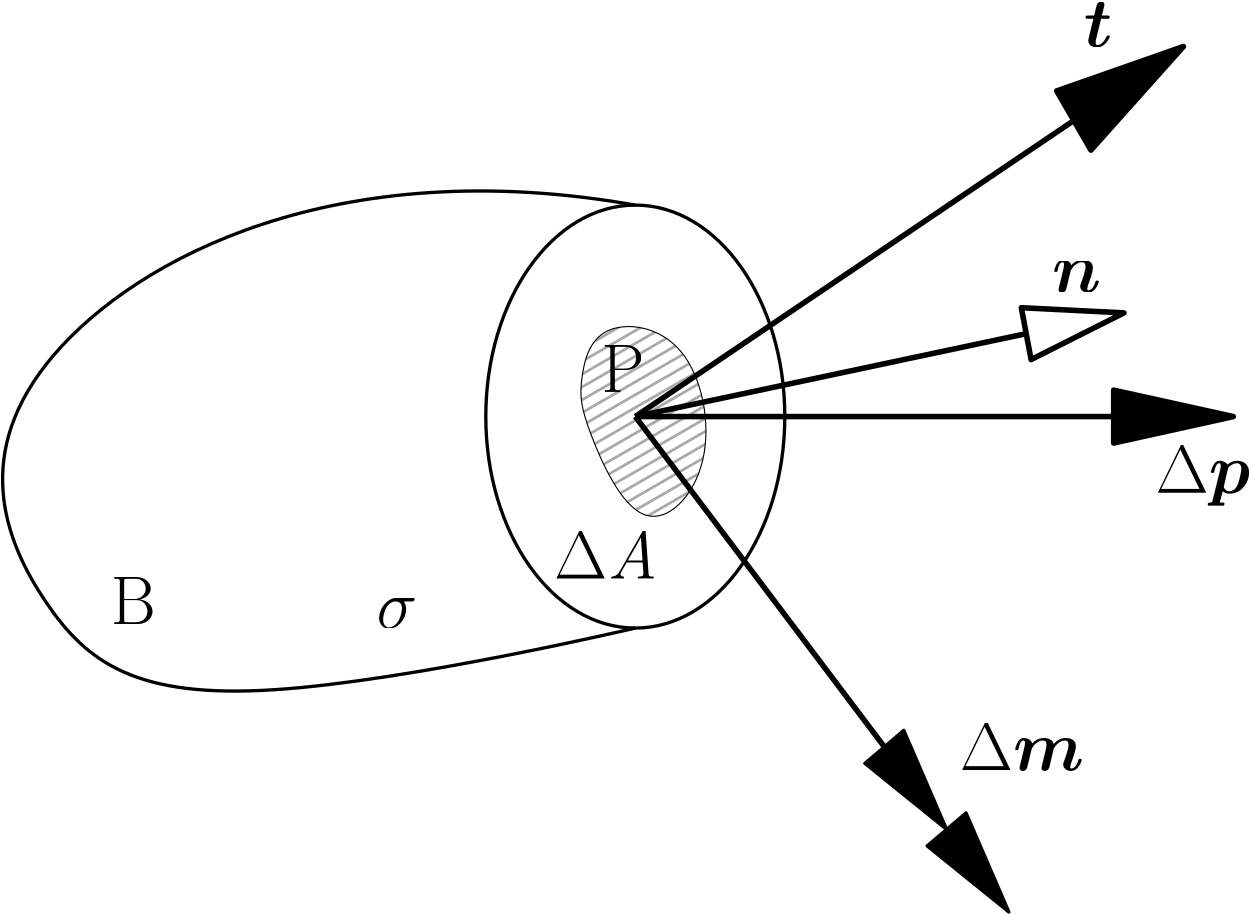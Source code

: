 <?xml version="1.0"?>
<!DOCTYPE ipe SYSTEM "ipe.dtd">
<ipe version="70218" creator="Ipe 7.2.26">
<info created="D:20220726161854" modified="D:20220726163546"/>
<preamble>\usepackage{amsmath}
\usepackage{bm}</preamble>
<ipestyle name="basic">
<symbol name="arrow/arc(spx)">
<path stroke="sym-stroke" fill="sym-stroke" pen="sym-pen">
0 0 m
-1 0.333 l
-1 -0.333 l
h
</path>
</symbol>
<symbol name="arrow/farc(spx)">
<path stroke="sym-stroke" fill="white" pen="sym-pen">
0 0 m
-1 0.333 l
-1 -0.333 l
h
</path>
</symbol>
<symbol name="arrow/ptarc(spx)">
<path stroke="sym-stroke" fill="sym-stroke" pen="sym-pen">
0 0 m
-1 0.333 l
-0.8 0 l
-1 -0.333 l
h
</path>
</symbol>
<symbol name="arrow/fptarc(spx)">
<path stroke="sym-stroke" fill="white" pen="sym-pen">
0 0 m
-1 0.333 l
-0.8 0 l
-1 -0.333 l
h
</path>
</symbol>
<symbol name="mark/circle(sx)" transformations="translations">
<path fill="sym-stroke">
0.6 0 0 0.6 0 0 e
0.4 0 0 0.4 0 0 e
</path>
</symbol>
<symbol name="mark/disk(sx)" transformations="translations">
<path fill="sym-stroke">
0.6 0 0 0.6 0 0 e
</path>
</symbol>
<symbol name="mark/fdisk(sfx)" transformations="translations">
<group>
<path fill="sym-fill">
0.5 0 0 0.5 0 0 e
</path>
<path fill="sym-stroke" fillrule="eofill">
0.6 0 0 0.6 0 0 e
0.4 0 0 0.4 0 0 e
</path>
</group>
</symbol>
<symbol name="mark/box(sx)" transformations="translations">
<path fill="sym-stroke" fillrule="eofill">
-0.6 -0.6 m
0.6 -0.6 l
0.6 0.6 l
-0.6 0.6 l
h
-0.4 -0.4 m
0.4 -0.4 l
0.4 0.4 l
-0.4 0.4 l
h
</path>
</symbol>
<symbol name="mark/square(sx)" transformations="translations">
<path fill="sym-stroke">
-0.6 -0.6 m
0.6 -0.6 l
0.6 0.6 l
-0.6 0.6 l
h
</path>
</symbol>
<symbol name="mark/fsquare(sfx)" transformations="translations">
<group>
<path fill="sym-fill">
-0.5 -0.5 m
0.5 -0.5 l
0.5 0.5 l
-0.5 0.5 l
h
</path>
<path fill="sym-stroke" fillrule="eofill">
-0.6 -0.6 m
0.6 -0.6 l
0.6 0.6 l
-0.6 0.6 l
h
-0.4 -0.4 m
0.4 -0.4 l
0.4 0.4 l
-0.4 0.4 l
h
</path>
</group>
</symbol>
<symbol name="mark/cross(sx)" transformations="translations">
<group>
<path fill="sym-stroke">
-0.43 -0.57 m
0.57 0.43 l
0.43 0.57 l
-0.57 -0.43 l
h
</path>
<path fill="sym-stroke">
-0.43 0.57 m
0.57 -0.43 l
0.43 -0.57 l
-0.57 0.43 l
h
</path>
</group>
</symbol>
<symbol name="arrow/fnormal(spx)">
<path stroke="sym-stroke" fill="white" pen="sym-pen">
0 0 m
-1 0.333 l
-1 -0.333 l
h
</path>
</symbol>
<symbol name="arrow/pointed(spx)">
<path stroke="sym-stroke" fill="sym-stroke" pen="sym-pen">
0 0 m
-1 0.333 l
-0.8 0 l
-1 -0.333 l
h
</path>
</symbol>
<symbol name="arrow/fpointed(spx)">
<path stroke="sym-stroke" fill="white" pen="sym-pen">
0 0 m
-1 0.333 l
-0.8 0 l
-1 -0.333 l
h
</path>
</symbol>
<symbol name="arrow/linear(spx)">
<path stroke="sym-stroke" pen="sym-pen">
-1 0.333 m
0 0 l
-1 -0.333 l
</path>
</symbol>
<symbol name="arrow/fdouble(spx)">
<path stroke="sym-stroke" fill="white" pen="sym-pen">
0 0 m
-1 0.333 l
-1 -0.333 l
h
-1 0 m
-2 0.333 l
-2 -0.333 l
h
</path>
</symbol>
<symbol name="arrow/double(spx)">
<path stroke="sym-stroke" fill="sym-stroke" pen="sym-pen">
0 0 m
-1 0.333 l
-1 -0.333 l
h
-1 0 m
-2 0.333 l
-2 -0.333 l
h
</path>
</symbol>
<symbol name="arrow/mid-normal(spx)">
<path stroke="sym-stroke" fill="sym-stroke" pen="sym-pen">
0.5 0 m
-0.5 0.333 l
-0.5 -0.333 l
h
</path>
</symbol>
<symbol name="arrow/mid-fnormal(spx)">
<path stroke="sym-stroke" fill="white" pen="sym-pen">
0.5 0 m
-0.5 0.333 l
-0.5 -0.333 l
h
</path>
</symbol>
<symbol name="arrow/mid-pointed(spx)">
<path stroke="sym-stroke" fill="sym-stroke" pen="sym-pen">
0.5 0 m
-0.5 0.333 l
-0.3 0 l
-0.5 -0.333 l
h
</path>
</symbol>
<symbol name="arrow/mid-fpointed(spx)">
<path stroke="sym-stroke" fill="white" pen="sym-pen">
0.5 0 m
-0.5 0.333 l
-0.3 0 l
-0.5 -0.333 l
h
</path>
</symbol>
<symbol name="arrow/mid-double(spx)">
<path stroke="sym-stroke" fill="sym-stroke" pen="sym-pen">
1 0 m
0 0.333 l
0 -0.333 l
h
0 0 m
-1 0.333 l
-1 -0.333 l
h
</path>
</symbol>
<symbol name="arrow/mid-fdouble(spx)">
<path stroke="sym-stroke" fill="white" pen="sym-pen">
1 0 m
0 0.333 l
0 -0.333 l
h
0 0 m
-1 0.333 l
-1 -0.333 l
h
</path>
</symbol>
<anglesize name="22.5 deg" value="22.5"/>
<anglesize name="30 deg" value="30"/>
<anglesize name="45 deg" value="45"/>
<anglesize name="60 deg" value="60"/>
<anglesize name="90 deg" value="90"/>
<arrowsize name="large" value="10"/>
<arrowsize name="small" value="5"/>
<arrowsize name="tiny" value="3"/>
<color name="blue" value="0 0 1"/>
<color name="brown" value="0.647 0.165 0.165"/>
<color name="darkblue" value="0 0 0.545"/>
<color name="darkcyan" value="0 0.545 0.545"/>
<color name="darkgray" value="0.663"/>
<color name="darkgreen" value="0 0.392 0"/>
<color name="darkmagenta" value="0.545 0 0.545"/>
<color name="darkorange" value="1 0.549 0"/>
<color name="darkred" value="0.545 0 0"/>
<color name="gold" value="1 0.843 0"/>
<color name="gray" value="0.745"/>
<color name="green" value="0 1 0"/>
<color name="lightblue" value="0.678 0.847 0.902"/>
<color name="lightcyan" value="0.878 1 1"/>
<color name="lightgray" value="0.827"/>
<color name="lightgreen" value="0.565 0.933 0.565"/>
<color name="lightyellow" value="1 1 0.878"/>
<color name="navy" value="0 0 0.502"/>
<color name="orange" value="1 0.647 0"/>
<color name="pink" value="1 0.753 0.796"/>
<color name="purple" value="0.627 0.125 0.941"/>
<color name="red" value="1 0 0"/>
<color name="seagreen" value="0.18 0.545 0.341"/>
<color name="turquoise" value="0.251 0.878 0.816"/>
<color name="violet" value="0.933 0.51 0.933"/>
<color name="yellow" value="1 1 0"/>
<dashstyle name="dash dot dotted" value="[4 2 1 2 1 2] 0"/>
<dashstyle name="dash dotted" value="[4 2 1 2] 0"/>
<dashstyle name="dashed" value="[4] 0"/>
<dashstyle name="dotted" value="[1 3] 0"/>
<gridsize name="10 pts (~3.5 mm)" value="10"/>
<gridsize name="14 pts (~5 mm)" value="14"/>
<gridsize name="16 pts (~6 mm)" value="16"/>
<gridsize name="20 pts (~7 mm)" value="20"/>
<gridsize name="28 pts (~10 mm)" value="28"/>
<gridsize name="32 pts (~12 mm)" value="32"/>
<gridsize name="4 pts" value="4"/>
<gridsize name="56 pts (~20 mm)" value="56"/>
<gridsize name="8 pts (~3 mm)" value="8"/>
<opacity name="10%" value="0.1"/>
<opacity name="30%" value="0.3"/>
<opacity name="50%" value="0.5"/>
<opacity name="75%" value="0.75"/>
<pen name="fat" value="1.2"/>
<pen name="heavier" value="0.8"/>
<pen name="ultrafat" value="2"/>
<symbolsize name="large" value="5"/>
<symbolsize name="small" value="2"/>
<symbolsize name="tiny" value="1.1"/>
<textsize name="Huge" value="\Huge"/>
<textsize name="LARGE" value="\LARGE"/>
<textsize name="Large" value="\Large"/>
<textsize name="footnote" value="\footnotesize"/>
<textsize name="huge" value="\huge"/>
<textsize name="large" value="\large"/>
<textsize name="script" value="\scriptsize"/>
<textsize name="small" value="\small"/>
<textsize name="tiny" value="\tiny"/>
<textstyle name="center" begin="\begin{center}" end="\end{center}"/>
<textstyle name="item" begin="\begin{itemize}\item{}" end="\end{itemize}"/>
<textstyle name="itemize" begin="\begin{itemize}" end="\end{itemize}"/>
<tiling name="falling" angle="-60" step="4" width="1"/>
<tiling name="rising" angle="30" step="4" width="1"/>
</ipestyle>
<ipestyle name="720x480">
<layout paper="720 480" origin="0 0" frame="720 480"/>
</ipestyle>
<page>
<layer name="beta"/>
<layer name="alpha"/>
<view layers="beta alpha" active="alpha"/>
<path layer="alpha" matrix="1.12122 0 0 1.18956 -28.6085 -48.5278" stroke="black" fill="darkgray" tiling="rising">
354.456 285.957
386.454 282.118
395.413 239.88
369.815 215.562
350.616 255.879
349.976 265.479 u
</path>
<path matrix="0.840914 0 0 1.18956 61.089 -48.5278" stroke="black" pen="fat">
64 0 0 64 384 256 e
</path>
<path matrix="1.12122 0 0 1.18956 -28.6085 -48.5278" stroke="black" pen="fat">
368 320 m
272 336
144 272
176 192
224 160
368 192
368 192 c
</path>
<path matrix="1.09945 0.233292 -0.109945 0.583231 359.372 -1.55461" stroke="black" pen="ultrafat">
64 416 m
192 416 l
192 432 l
224 416 l
192 400 l
192 416 l
192 416 l
</path>
<text matrix="1.12122 0 0 1.18956 7.27048 -105.627" transformations="translations" pos="480 416" stroke="black" type="label" width="10.293" height="15.738" depth="0" valign="baseline" size="Huge" style="math">\bm{t}</text>
<text matrix="1.12122 0 0 1.18956 -54.5448 -40.9359" transformations="translations" pos="524.893 287.379" stroke="black" type="label" width="17.672" height="11.016" depth="0" valign="baseline" size="Huge" style="math">\bm{n}</text>
<text matrix="1.12122 0 0 1.18956 -17.2329 -113.256" transformations="translations" pos="524.893 287.379" stroke="black" type="label" width="34.033" height="16.934" depth="4.82" valign="baseline" size="Huge" style="math">\Delta{} \bm{p}</text>
<text matrix="1.12122 0 0 1.18956 -39.3715 -58.4243" transformations="translations" pos="481.808 157.326" stroke="black" type="label" width="44.728" height="16.934" depth="0" valign="baseline" size="Huge" style="math">\Delta \bm{m}</text>
<text matrix="1.12122 0 0 1.18956 -185.477 10.5351" transformations="translations" pos="481.808 157.326" stroke="black" type="label" width="37.154" height="16.938" depth="0" valign="baseline" size="Huge" style="math">\Delta \mathit{A}</text>
<text matrix="1.12122 0 0 1.18956 -393.356 -160.556" transformations="translations" pos="524.893 287.379" stroke="black" type="label" width="16.219" height="16.934" depth="0" valign="baseline" size="Huge">B</text>
<group matrix="1.12122 0 0 1.18956 -28.6085 -48.5278">
<path matrix="1.1 0.7 -0.34375 0.56 159 -200.96" stroke="black" pen="ultrafat">
320 416 m
448 416 l
448 416 l
</path>
<path matrix="1.1 0.7 -0.34375 0.56 159 -200.96" stroke="black" fill="black" pen="ultrafat">
448 432 m
480 416 l
448 400 l
448 416 l
h
</path>
</group>
<group matrix="1.12122 0 0 1.18956 -28.6085 -48.5278">
<path matrix="1.2 0 0 0.5 -16 48" stroke="black" pen="ultrafat">
320 416 m
448 416 l
448 416 l
</path>
<path matrix="1.2 0 0 0.5 -16 48" stroke="black" fill="black" pen="ultrafat">
448 432 m
480 416 l
448 400 l
448 416 l
h
</path>
</group>
<group matrix="1.12122 0 0 1.18956 -28.6085 -48.5278">
<path matrix="0.624695 -0.780869 0.390434 0.312348 5.67687 375.941" stroke="black" pen="ultrafat">
320 416 m
448 416 l
448 416 l
</path>
<path matrix="0.624695 -0.780869 0.390434 0.312348 5.67687 375.941" stroke="black" fill="black" pen="fat">
448 432 m
480 416 l
448 400 l
448 416 l
h
</path>
<path matrix="0.624695 -0.780869 0.390434 0.312348 -29.3061 470.895" stroke="black" fill="black" pen="fat">
576 368 m
608 352 l
576 336 l
576 352 l
576 352 l
h
</path>
</group>
<text matrix="1.12122 0 0 1.18956 -216.819 -76.9712" transformations="translations" pos="524.893 287.379" stroke="black" type="label" width="15.571" height="16.934" depth="0" valign="baseline" size="Huge">P</text>
<text matrix="1.12122 0 0 1.18956 -297.728 -161.888" transformations="translations" pos="524.893 287.379" stroke="black" type="label" width="14.684" height="10.672" depth="0" valign="baseline" size="Huge" style="math">\mathbf{\sigma}</text>
</page>
</ipe>
